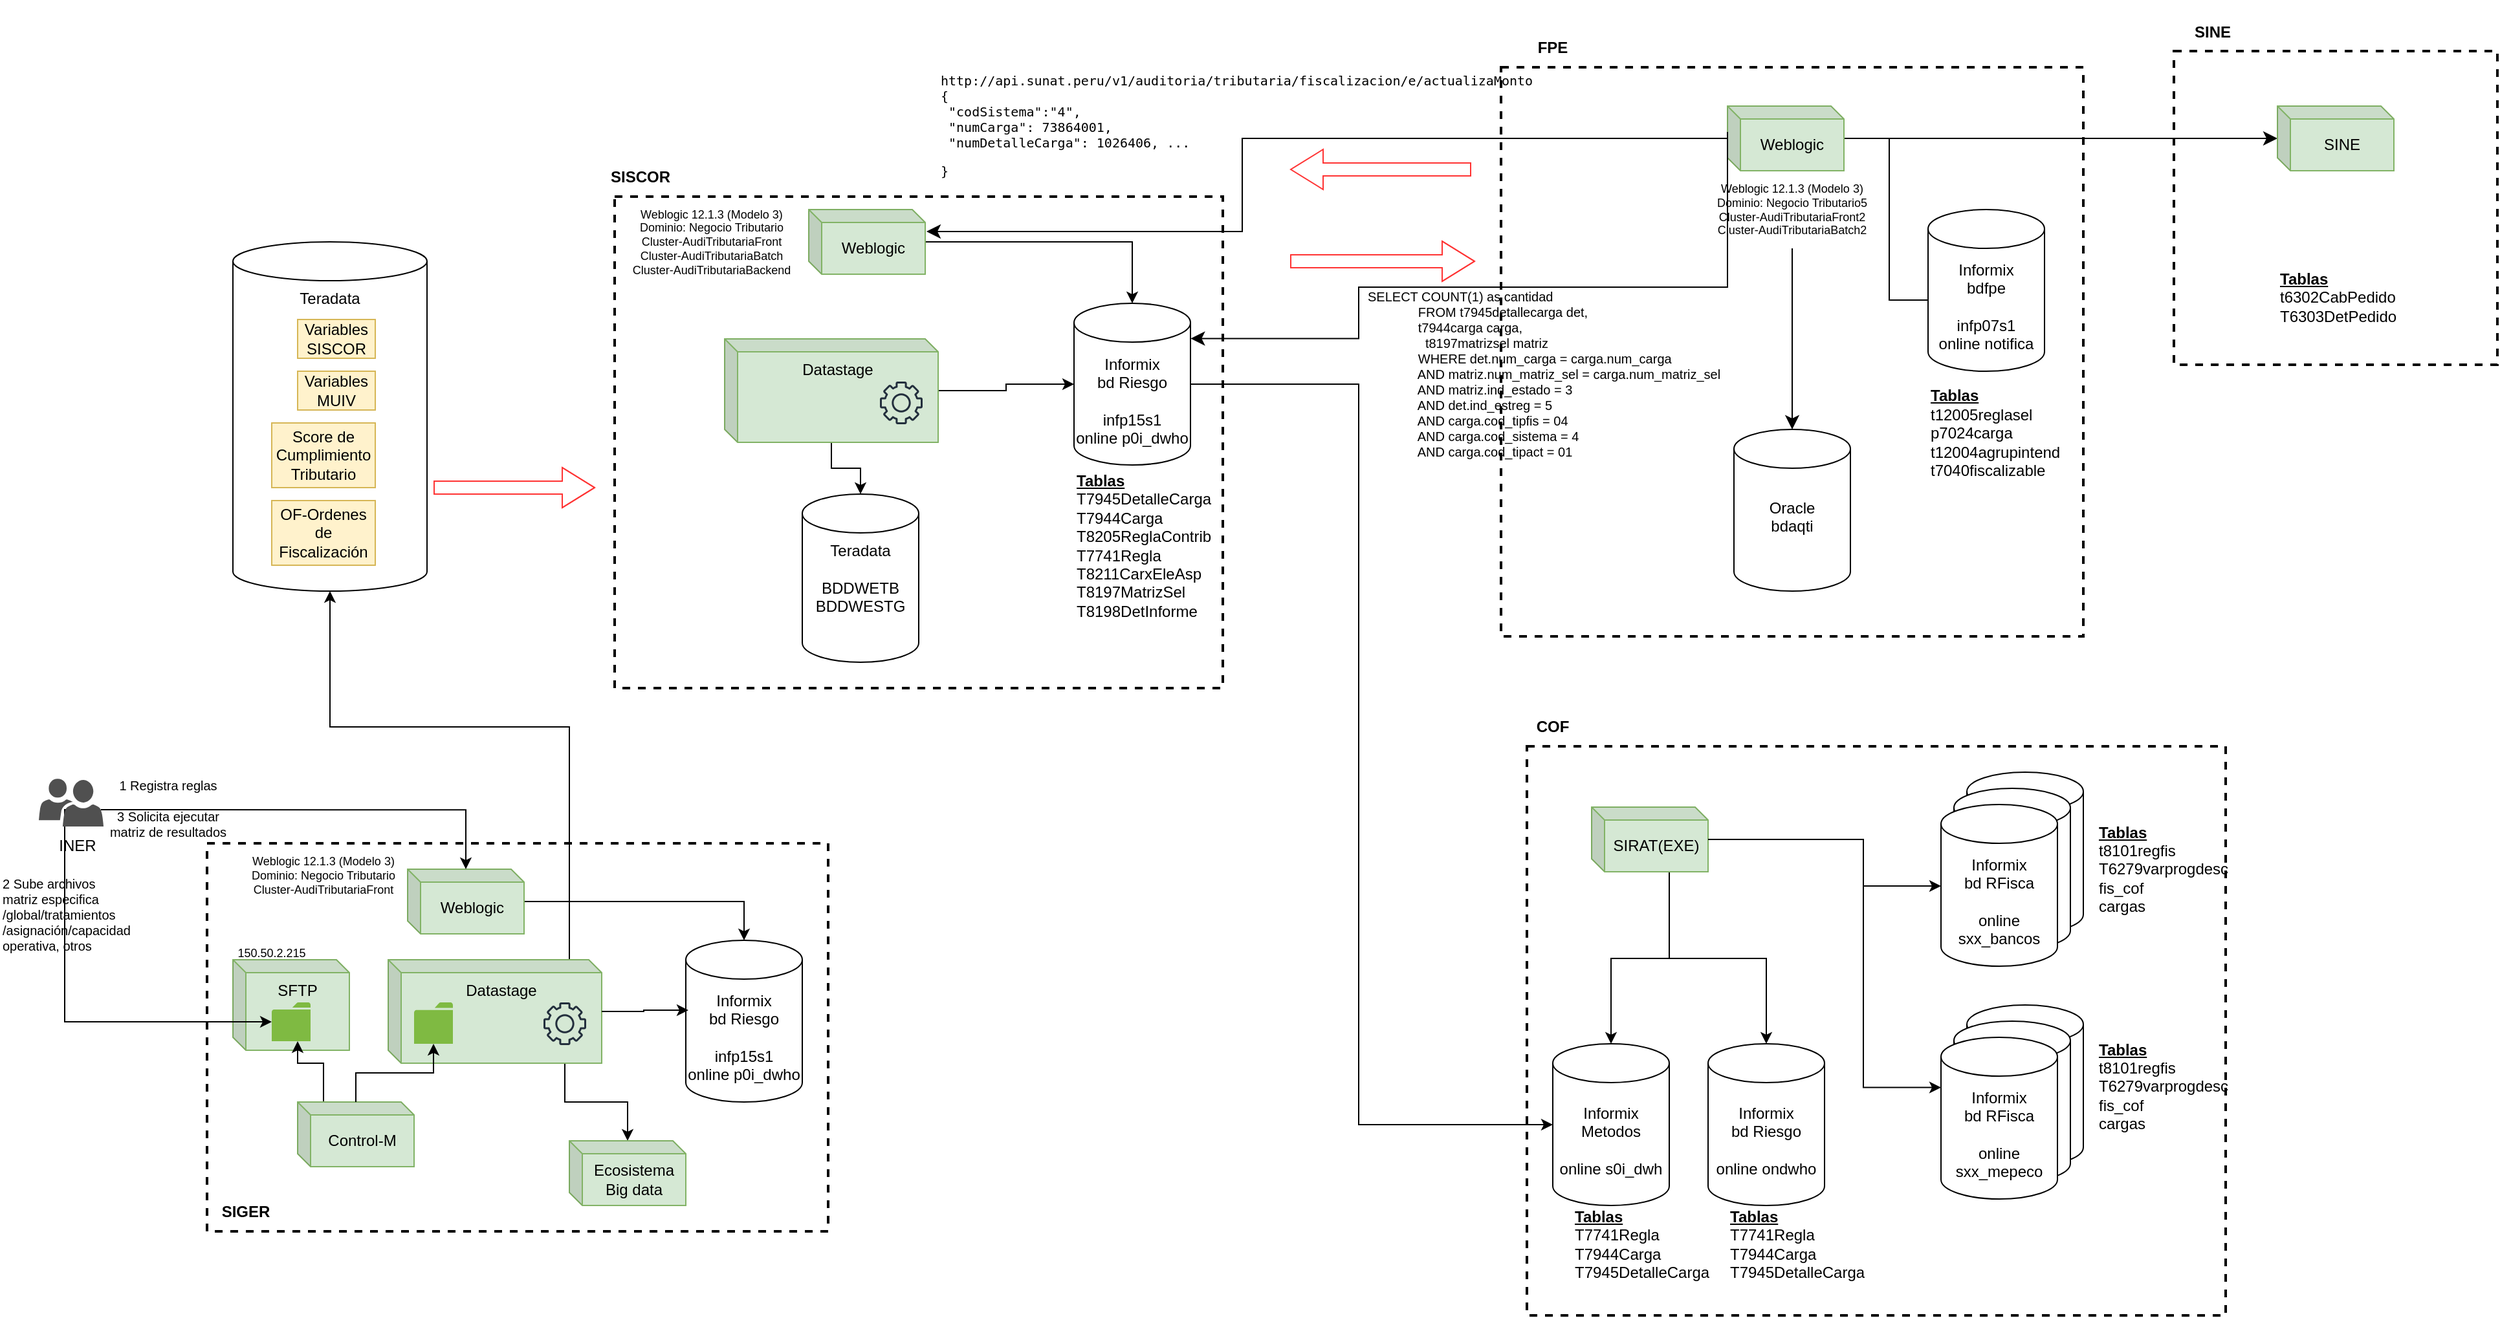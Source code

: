 <mxfile version="24.0.2" type="github">
  <diagram name="Página-1" id="nPnS-npcXqcOk9-AM_7p">
    <mxGraphModel dx="2261" dy="1926" grid="1" gridSize="10" guides="1" tooltips="1" connect="1" arrows="1" fold="1" page="1" pageScale="1" pageWidth="827" pageHeight="1169" math="0" shadow="0">
      <root>
        <mxCell id="0" />
        <mxCell id="1" parent="0" />
        <mxCell id="hk-cd0pmr9pBPQPgSmE_-25" value="&lt;pre style=&quot;font-size: 10px;&quot; class=&quot;code highlight&quot; lang=&quot;java&quot;&gt;&lt;span style=&quot;font-size: 10px;&quot; id=&quot;LC620&quot; class=&quot;line&quot; lang=&quot;java&quot;&gt;&lt;span style=&quot;font-size: 10px;&quot; class=&quot;cm&quot;&gt;http://api.sunat.peru/v1/auditoria/tributaria/fiscalizacion/e/actualizaMonto&lt;/span&gt;&lt;/span&gt;&lt;br style=&quot;font-size: 10px;&quot;&gt;&lt;span style=&quot;font-size: 10px;&quot; id=&quot;LC623&quot; class=&quot;line&quot; lang=&quot;java&quot;&gt;&lt;span style=&quot;font-size: 10px;&quot; class=&quot;cm&quot;&gt;{&lt;/span&gt;&lt;/span&gt;&lt;br style=&quot;font-size: 10px;&quot;&gt;&lt;span style=&quot;font-size: 10px;&quot; id=&quot;LC624&quot; class=&quot;line&quot; lang=&quot;java&quot;&gt;&lt;span style=&quot;font-size: 10px;&quot; class=&quot;cm&quot;&gt; &quot;codSistema&quot;:&quot;4&quot;,&lt;/span&gt;&lt;/span&gt;&lt;br style=&quot;font-size: 10px;&quot;&gt;&lt;span style=&quot;font-size: 10px;&quot; id=&quot;LC625&quot; class=&quot;line&quot; lang=&quot;java&quot;&gt;&lt;span style=&quot;font-size: 10px;&quot; class=&quot;cm&quot;&gt; &quot;numCarga&quot;: 73864001,&lt;/span&gt;&lt;/span&gt;&lt;br style=&quot;font-size: 10px;&quot;&gt;&lt;span style=&quot;font-size: 10px;&quot; id=&quot;LC626&quot; class=&quot;line&quot; lang=&quot;java&quot;&gt;&lt;span style=&quot;font-size: 10px;&quot; class=&quot;cm&quot;&gt; &quot;numDetalleCarga&quot;: 1026406, ...&lt;/span&gt;&lt;/span&gt;&lt;/pre&gt;&lt;pre style=&quot;font-size: 10px;&quot; class=&quot;code highlight&quot; lang=&quot;java&quot;&gt;}&lt;/pre&gt;&lt;pre style=&quot;font-size: 10px;&quot; class=&quot;code highlight&quot; lang=&quot;java&quot;&gt;&lt;br style=&quot;font-size: 10px;&quot;&gt;&lt;/pre&gt;" style="text;whiteSpace=wrap;html=1;fontSize=10;" vertex="1" parent="1">
          <mxGeometry x="555" y="-222.5" width="515" height="105" as="geometry" />
        </mxCell>
        <mxCell id="hk-cd0pmr9pBPQPgSmE_-14" value="" style="rounded=0;whiteSpace=wrap;html=1;dashed=1;fillColor=none;strokeWidth=2;" vertex="1" parent="1">
          <mxGeometry x="1510" y="-222.5" width="250" height="242.5" as="geometry" />
        </mxCell>
        <mxCell id="e_DzQCpD5upc4EDRTpxR-12" value="" style="rounded=0;whiteSpace=wrap;html=1;dashed=1;fillColor=none;strokeWidth=2;" parent="1" vertex="1">
          <mxGeometry x="1010" y="315" width="540" height="440" as="geometry" />
        </mxCell>
        <mxCell id="geifvfFEWeNei55oTGaf-37" value="" style="rounded=0;whiteSpace=wrap;html=1;dashed=1;fillColor=none;strokeWidth=2;" parent="1" vertex="1">
          <mxGeometry x="305" y="-110" width="470" height="380" as="geometry" />
        </mxCell>
        <mxCell id="e_DzQCpD5upc4EDRTpxR-5" value="" style="group" parent="1" vertex="1" connectable="0">
          <mxGeometry x="-10" y="390" width="480" height="300" as="geometry" />
        </mxCell>
        <mxCell id="geifvfFEWeNei55oTGaf-8" value="" style="rounded=0;whiteSpace=wrap;html=1;dashed=1;fillColor=none;strokeWidth=2;" parent="e_DzQCpD5upc4EDRTpxR-5" vertex="1">
          <mxGeometry width="480" height="300" as="geometry" />
        </mxCell>
        <mxCell id="geifvfFEWeNei55oTGaf-9" value="&lt;b&gt;SIGER&lt;/b&gt;" style="text;strokeColor=none;align=center;fillColor=none;html=1;verticalAlign=middle;whiteSpace=wrap;rounded=0;" parent="e_DzQCpD5upc4EDRTpxR-5" vertex="1">
          <mxGeometry y="270" width="60" height="30" as="geometry" />
        </mxCell>
        <mxCell id="geifvfFEWeNei55oTGaf-1" value="Teradata" style="shape=cylinder3;whiteSpace=wrap;html=1;boundedLbl=1;backgroundOutline=1;size=15;verticalAlign=top;" parent="1" vertex="1">
          <mxGeometry x="10" y="-75" width="150" height="270" as="geometry" />
        </mxCell>
        <mxCell id="geifvfFEWeNei55oTGaf-2" value="Variables SISCOR" style="text;strokeColor=#d6b656;align=center;fillColor=#fff2cc;html=1;verticalAlign=middle;whiteSpace=wrap;rounded=0;" parent="1" vertex="1">
          <mxGeometry x="60" y="-15" width="60" height="30" as="geometry" />
        </mxCell>
        <mxCell id="geifvfFEWeNei55oTGaf-3" value="Variables MUIV" style="text;strokeColor=#d6b656;align=center;fillColor=#fff2cc;html=1;verticalAlign=middle;whiteSpace=wrap;rounded=0;" parent="1" vertex="1">
          <mxGeometry x="60" y="25" width="60" height="30" as="geometry" />
        </mxCell>
        <mxCell id="geifvfFEWeNei55oTGaf-4" value="Score de Cumplimiento Tributario" style="text;strokeColor=#d6b656;align=center;fillColor=#fff2cc;html=1;verticalAlign=middle;whiteSpace=wrap;rounded=0;" parent="1" vertex="1">
          <mxGeometry x="40" y="65" width="80" height="50" as="geometry" />
        </mxCell>
        <mxCell id="geifvfFEWeNei55oTGaf-11" style="edgeStyle=orthogonalEdgeStyle;rounded=0;orthogonalLoop=1;jettySize=auto;html=1;" parent="1" source="geifvfFEWeNei55oTGaf-26" target="geifvfFEWeNei55oTGaf-6" edge="1">
          <mxGeometry relative="1" as="geometry">
            <Array as="points">
              <mxPoint x="267" y="590" />
              <mxPoint x="315" y="590" />
            </Array>
          </mxGeometry>
        </mxCell>
        <mxCell id="geifvfFEWeNei55oTGaf-27" style="edgeStyle=orthogonalEdgeStyle;rounded=0;orthogonalLoop=1;jettySize=auto;html=1;" parent="1" source="geifvfFEWeNei55oTGaf-5" target="geifvfFEWeNei55oTGaf-1" edge="1">
          <mxGeometry relative="1" as="geometry">
            <Array as="points">
              <mxPoint x="270" y="300" />
              <mxPoint x="85" y="300" />
            </Array>
          </mxGeometry>
        </mxCell>
        <mxCell id="geifvfFEWeNei55oTGaf-5" value="Datastage&lt;br&gt;" style="shape=cube;whiteSpace=wrap;html=1;boundedLbl=1;backgroundOutline=1;darkOpacity=0.05;darkOpacity2=0.1;size=10;fillColor=#d5e8d4;strokeColor=#82b366;verticalAlign=top;" parent="1" vertex="1">
          <mxGeometry x="130" y="480" width="165" height="80" as="geometry" />
        </mxCell>
        <mxCell id="geifvfFEWeNei55oTGaf-6" value="Ecosistema&lt;br&gt;Big data" style="shape=cube;whiteSpace=wrap;html=1;boundedLbl=1;backgroundOutline=1;darkOpacity=0.05;darkOpacity2=0.1;size=10;fillColor=#d5e8d4;strokeColor=#82b366;" parent="1" vertex="1">
          <mxGeometry x="270" y="620" width="90" height="50" as="geometry" />
        </mxCell>
        <mxCell id="geifvfFEWeNei55oTGaf-13" value="SFTP" style="shape=cube;whiteSpace=wrap;html=1;boundedLbl=1;backgroundOutline=1;darkOpacity=0.05;darkOpacity2=0.1;size=10;fillColor=#d5e8d4;strokeColor=#82b366;verticalAlign=top;" parent="1" vertex="1">
          <mxGeometry x="10" y="480" width="90" height="70" as="geometry" />
        </mxCell>
        <mxCell id="geifvfFEWeNei55oTGaf-14" style="edgeStyle=orthogonalEdgeStyle;rounded=0;orthogonalLoop=1;jettySize=auto;html=1;" parent="1" source="geifvfFEWeNei55oTGaf-17" target="geifvfFEWeNei55oTGaf-19" edge="1">
          <mxGeometry relative="1" as="geometry">
            <Array as="points">
              <mxPoint x="80" y="560" />
              <mxPoint x="60" y="560" />
            </Array>
          </mxGeometry>
        </mxCell>
        <mxCell id="geifvfFEWeNei55oTGaf-24" style="edgeStyle=orthogonalEdgeStyle;rounded=0;orthogonalLoop=1;jettySize=auto;html=1;" parent="1" source="geifvfFEWeNei55oTGaf-15" target="geifvfFEWeNei55oTGaf-23" edge="1">
          <mxGeometry relative="1" as="geometry" />
        </mxCell>
        <mxCell id="geifvfFEWeNei55oTGaf-15" value="Weblogic" style="shape=cube;whiteSpace=wrap;html=1;boundedLbl=1;backgroundOutline=1;darkOpacity=0.05;darkOpacity2=0.1;size=10;fillColor=#d5e8d4;strokeColor=#82b366;" parent="1" vertex="1">
          <mxGeometry x="145" y="410" width="90" height="50" as="geometry" />
        </mxCell>
        <mxCell id="geifvfFEWeNei55oTGaf-16" value="Weblogic 12.1.3 (Modelo 3)&lt;br style=&quot;font-size: 9px;&quot;&gt;Dominio: Negocio Tributario&lt;br style=&quot;font-size: 9px;&quot;&gt;Cluster-AudiTributariaFront" style="text;strokeColor=none;align=center;fillColor=none;html=1;verticalAlign=middle;whiteSpace=wrap;rounded=0;fontSize=9;" parent="1" vertex="1">
          <mxGeometry x="-10" y="400" width="180" height="30" as="geometry" />
        </mxCell>
        <mxCell id="geifvfFEWeNei55oTGaf-17" value="Control-M" style="shape=cube;whiteSpace=wrap;html=1;boundedLbl=1;backgroundOutline=1;darkOpacity=0.05;darkOpacity2=0.1;size=10;fillColor=#d5e8d4;strokeColor=#82b366;" parent="1" vertex="1">
          <mxGeometry x="60" y="590" width="90" height="50" as="geometry" />
        </mxCell>
        <mxCell id="geifvfFEWeNei55oTGaf-18" style="edgeStyle=orthogonalEdgeStyle;rounded=0;orthogonalLoop=1;jettySize=auto;html=1;" parent="1" source="geifvfFEWeNei55oTGaf-17" target="geifvfFEWeNei55oTGaf-20" edge="1">
          <mxGeometry relative="1" as="geometry" />
        </mxCell>
        <mxCell id="geifvfFEWeNei55oTGaf-19" value="" style="sketch=0;pointerEvents=1;shadow=0;dashed=0;html=1;strokeColor=none;labelPosition=center;verticalLabelPosition=bottom;verticalAlign=top;outlineConnect=0;align=center;shape=mxgraph.office.concepts.folder;fillColor=#7FBA42;" parent="1" vertex="1">
          <mxGeometry x="40" y="513" width="30" height="30" as="geometry" />
        </mxCell>
        <mxCell id="geifvfFEWeNei55oTGaf-20" value="" style="sketch=0;pointerEvents=1;shadow=0;dashed=0;html=1;strokeColor=none;labelPosition=center;verticalLabelPosition=bottom;verticalAlign=top;outlineConnect=0;align=center;shape=mxgraph.office.concepts.folder;fillColor=#7FBA42;" parent="1" vertex="1">
          <mxGeometry x="150" y="513" width="30" height="32" as="geometry" />
        </mxCell>
        <mxCell id="geifvfFEWeNei55oTGaf-21" value="OF-Ordenes de Fiscalización" style="text;strokeColor=#d6b656;align=center;fillColor=#fff2cc;html=1;verticalAlign=middle;whiteSpace=wrap;rounded=0;" parent="1" vertex="1">
          <mxGeometry x="40" y="125" width="80" height="50" as="geometry" />
        </mxCell>
        <mxCell id="geifvfFEWeNei55oTGaf-23" value="Informix&lt;br&gt;bd Riesgo&lt;br&gt;&lt;br&gt;infp15s1&lt;br&gt;online p0i_dwho" style="shape=cylinder3;whiteSpace=wrap;html=1;boundedLbl=1;backgroundOutline=1;size=15;" parent="1" vertex="1">
          <mxGeometry x="360" y="465" width="90" height="125" as="geometry" />
        </mxCell>
        <mxCell id="geifvfFEWeNei55oTGaf-25" value="150.50.2.215" style="text;strokeColor=none;align=center;fillColor=none;html=1;verticalAlign=middle;whiteSpace=wrap;rounded=0;fontSize=9;" parent="1" vertex="1">
          <mxGeometry x="10" y="460" width="60" height="30" as="geometry" />
        </mxCell>
        <mxCell id="geifvfFEWeNei55oTGaf-26" value="" style="sketch=0;outlineConnect=0;fontColor=#232F3E;gradientColor=none;fillColor=#232F3D;strokeColor=none;dashed=0;verticalLabelPosition=bottom;verticalAlign=top;align=center;html=1;fontSize=12;fontStyle=0;aspect=fixed;pointerEvents=1;shape=mxgraph.aws4.gear;" parent="1" vertex="1">
          <mxGeometry x="250" y="513" width="33" height="33" as="geometry" />
        </mxCell>
        <mxCell id="geifvfFEWeNei55oTGaf-30" style="edgeStyle=orthogonalEdgeStyle;rounded=0;orthogonalLoop=1;jettySize=auto;html=1;exitX=0.96;exitY=0.65;exitDx=0;exitDy=0;exitPerimeter=0;" parent="1" source="geifvfFEWeNei55oTGaf-28" target="geifvfFEWeNei55oTGaf-15" edge="1">
          <mxGeometry relative="1" as="geometry" />
        </mxCell>
        <mxCell id="geifvfFEWeNei55oTGaf-31" style="edgeStyle=orthogonalEdgeStyle;rounded=0;orthogonalLoop=1;jettySize=auto;html=1;exitX=0.74;exitY=0.649;exitDx=0;exitDy=0;exitPerimeter=0;" parent="1" source="geifvfFEWeNei55oTGaf-28" target="geifvfFEWeNei55oTGaf-19" edge="1">
          <mxGeometry relative="1" as="geometry">
            <Array as="points">
              <mxPoint x="-120" y="364" />
              <mxPoint x="-120" y="528" />
            </Array>
          </mxGeometry>
        </mxCell>
        <mxCell id="geifvfFEWeNei55oTGaf-29" value="INER" style="text;strokeColor=none;align=center;fillColor=none;html=1;verticalAlign=middle;whiteSpace=wrap;rounded=0;" parent="1" vertex="1">
          <mxGeometry x="-140" y="377" width="60" height="30" as="geometry" />
        </mxCell>
        <mxCell id="geifvfFEWeNei55oTGaf-32" value="1 Registra reglas" style="text;strokeColor=none;align=center;fillColor=none;html=1;verticalAlign=middle;whiteSpace=wrap;rounded=0;fontSize=10;" parent="1" vertex="1">
          <mxGeometry x="-90" y="330" width="100" height="30" as="geometry" />
        </mxCell>
        <mxCell id="geifvfFEWeNei55oTGaf-33" value="2 Sube archivos&lt;br style=&quot;font-size: 10px;&quot;&gt;matriz especifica /global/tratamientos&lt;br style=&quot;font-size: 10px;&quot;&gt;/asignación/capacidad operativa, otros" style="text;strokeColor=none;align=left;fillColor=none;html=1;verticalAlign=middle;whiteSpace=wrap;rounded=0;fontSize=10;" parent="1" vertex="1">
          <mxGeometry x="-170" y="430" width="100" height="30" as="geometry" />
        </mxCell>
        <mxCell id="geifvfFEWeNei55oTGaf-34" value="3 Solicita ejecutar matriz de resultados" style="text;strokeColor=none;align=center;fillColor=none;html=1;verticalAlign=middle;whiteSpace=wrap;rounded=0;fontSize=10;" parent="1" vertex="1">
          <mxGeometry x="-90" y="360" width="100" height="30" as="geometry" />
        </mxCell>
        <mxCell id="geifvfFEWeNei55oTGaf-36" style="edgeStyle=orthogonalEdgeStyle;rounded=0;orthogonalLoop=1;jettySize=auto;html=1;entryX=0.022;entryY=0.432;entryDx=0;entryDy=0;entryPerimeter=0;" parent="1" source="geifvfFEWeNei55oTGaf-5" target="geifvfFEWeNei55oTGaf-23" edge="1">
          <mxGeometry relative="1" as="geometry" />
        </mxCell>
        <mxCell id="e_DzQCpD5upc4EDRTpxR-9" style="edgeStyle=orthogonalEdgeStyle;rounded=0;orthogonalLoop=1;jettySize=auto;html=1;" parent="1" source="e_DzQCpD5upc4EDRTpxR-1" target="e_DzQCpD5upc4EDRTpxR-4" edge="1">
          <mxGeometry relative="1" as="geometry" />
        </mxCell>
        <mxCell id="e_DzQCpD5upc4EDRTpxR-1" value="Weblogic" style="shape=cube;whiteSpace=wrap;html=1;boundedLbl=1;backgroundOutline=1;darkOpacity=0.05;darkOpacity2=0.1;size=10;fillColor=#d5e8d4;strokeColor=#82b366;" parent="1" vertex="1">
          <mxGeometry x="455" y="-100" width="90" height="50" as="geometry" />
        </mxCell>
        <mxCell id="e_DzQCpD5upc4EDRTpxR-2" value="&lt;b&gt;SISCOR&lt;/b&gt;" style="text;strokeColor=none;align=center;fillColor=none;html=1;verticalAlign=middle;whiteSpace=wrap;rounded=0;" parent="1" vertex="1">
          <mxGeometry x="295" y="-140" width="60" height="30" as="geometry" />
        </mxCell>
        <mxCell id="e_DzQCpD5upc4EDRTpxR-3" value="Weblogic 12.1.3 (Modelo 3)&lt;br style=&quot;font-size: 9px;&quot;&gt;Dominio: Negocio Tributario&lt;br style=&quot;font-size: 9px;&quot;&gt;Cluster-AudiTributariaFront&lt;br&gt;Cluster-AudiTributariaBatch&lt;br&gt;Cluster-AudiTributariaBackend" style="text;strokeColor=none;align=center;fillColor=none;html=1;verticalAlign=middle;whiteSpace=wrap;rounded=0;fontSize=9;" parent="1" vertex="1">
          <mxGeometry x="315" y="-105" width="130" height="60" as="geometry" />
        </mxCell>
        <mxCell id="e_DzQCpD5upc4EDRTpxR-4" value="Informix&lt;br&gt;bd Riesgo&lt;br&gt;&lt;br&gt;infp15s1&lt;br&gt;online p0i_dwho" style="shape=cylinder3;whiteSpace=wrap;html=1;boundedLbl=1;backgroundOutline=1;size=15;" parent="1" vertex="1">
          <mxGeometry x="660" y="-27.5" width="90" height="125" as="geometry" />
        </mxCell>
        <mxCell id="e_DzQCpD5upc4EDRTpxR-10" style="edgeStyle=orthogonalEdgeStyle;rounded=0;orthogonalLoop=1;jettySize=auto;html=1;" parent="1" source="e_DzQCpD5upc4EDRTpxR-6" target="e_DzQCpD5upc4EDRTpxR-8" edge="1">
          <mxGeometry relative="1" as="geometry" />
        </mxCell>
        <mxCell id="e_DzQCpD5upc4EDRTpxR-11" style="edgeStyle=orthogonalEdgeStyle;rounded=0;orthogonalLoop=1;jettySize=auto;html=1;" parent="1" source="e_DzQCpD5upc4EDRTpxR-6" target="e_DzQCpD5upc4EDRTpxR-4" edge="1">
          <mxGeometry relative="1" as="geometry" />
        </mxCell>
        <mxCell id="e_DzQCpD5upc4EDRTpxR-6" value="Datastage&lt;br&gt;" style="shape=cube;whiteSpace=wrap;html=1;boundedLbl=1;backgroundOutline=1;darkOpacity=0.05;darkOpacity2=0.1;size=10;fillColor=#d5e8d4;strokeColor=#82b366;verticalAlign=top;" parent="1" vertex="1">
          <mxGeometry x="390" width="165" height="80" as="geometry" />
        </mxCell>
        <mxCell id="e_DzQCpD5upc4EDRTpxR-7" value="" style="sketch=0;outlineConnect=0;fontColor=#232F3E;gradientColor=none;fillColor=#232F3D;strokeColor=none;dashed=0;verticalLabelPosition=bottom;verticalAlign=top;align=center;html=1;fontSize=12;fontStyle=0;aspect=fixed;pointerEvents=1;shape=mxgraph.aws4.gear;" parent="1" vertex="1">
          <mxGeometry x="510" y="33" width="33" height="33" as="geometry" />
        </mxCell>
        <mxCell id="e_DzQCpD5upc4EDRTpxR-8" value="Teradata&lt;br&gt;&lt;br&gt;BDDWETB&lt;br&gt;BDDWESTG" style="shape=cylinder3;whiteSpace=wrap;html=1;boundedLbl=1;backgroundOutline=1;size=15;verticalAlign=top;" parent="1" vertex="1">
          <mxGeometry x="450" y="120" width="90" height="130" as="geometry" />
        </mxCell>
        <mxCell id="geifvfFEWeNei55oTGaf-28" value="" style="sketch=0;pointerEvents=1;shadow=0;dashed=0;html=1;strokeColor=none;labelPosition=center;verticalLabelPosition=bottom;verticalAlign=top;align=center;fillColor=#505050;shape=mxgraph.mscae.intune.user_group" parent="1" vertex="1">
          <mxGeometry x="-140" y="340" width="50" height="37" as="geometry" />
        </mxCell>
        <mxCell id="e_DzQCpD5upc4EDRTpxR-13" value="&lt;b&gt;COF&lt;/b&gt;" style="text;strokeColor=none;align=center;fillColor=none;html=1;verticalAlign=middle;whiteSpace=wrap;rounded=0;" parent="1" vertex="1">
          <mxGeometry x="1000" y="285" width="60" height="30" as="geometry" />
        </mxCell>
        <mxCell id="e_DzQCpD5upc4EDRTpxR-14" value="Informix&lt;br&gt;bd RFisca&lt;br&gt;&lt;br&gt;sxx_bancos" style="shape=cylinder3;whiteSpace=wrap;html=1;boundedLbl=1;backgroundOutline=1;size=15;" parent="1" vertex="1">
          <mxGeometry x="1350" y="335" width="90" height="125" as="geometry" />
        </mxCell>
        <mxCell id="e_DzQCpD5upc4EDRTpxR-15" value="Informix&lt;br&gt;bd RFisca&lt;br&gt;&lt;br&gt;sxx_bancos" style="shape=cylinder3;whiteSpace=wrap;html=1;boundedLbl=1;backgroundOutline=1;size=15;" parent="1" vertex="1">
          <mxGeometry x="1340" y="347.5" width="90" height="125" as="geometry" />
        </mxCell>
        <mxCell id="e_DzQCpD5upc4EDRTpxR-16" value="Informix&lt;br&gt;bd RFisca&lt;br&gt;&lt;br&gt;online sxx_bancos" style="shape=cylinder3;whiteSpace=wrap;html=1;boundedLbl=1;backgroundOutline=1;size=15;" parent="1" vertex="1">
          <mxGeometry x="1330" y="360" width="90" height="125" as="geometry" />
        </mxCell>
        <mxCell id="e_DzQCpD5upc4EDRTpxR-17" value="Informix&lt;br&gt;bd RFisca&lt;br&gt;&lt;br&gt;sxx_bancos" style="shape=cylinder3;whiteSpace=wrap;html=1;boundedLbl=1;backgroundOutline=1;size=15;" parent="1" vertex="1">
          <mxGeometry x="1350" y="515" width="90" height="125" as="geometry" />
        </mxCell>
        <mxCell id="e_DzQCpD5upc4EDRTpxR-18" value="Informix&lt;br&gt;bd RFisca&lt;br&gt;&lt;br&gt;sxx_bancos" style="shape=cylinder3;whiteSpace=wrap;html=1;boundedLbl=1;backgroundOutline=1;size=15;" parent="1" vertex="1">
          <mxGeometry x="1340" y="527.5" width="90" height="125" as="geometry" />
        </mxCell>
        <mxCell id="e_DzQCpD5upc4EDRTpxR-19" value="Informix&lt;br&gt;bd RFisca&lt;br&gt;&lt;br&gt;online sxx_mepeco" style="shape=cylinder3;whiteSpace=wrap;html=1;boundedLbl=1;backgroundOutline=1;size=15;" parent="1" vertex="1">
          <mxGeometry x="1330" y="540" width="90" height="125" as="geometry" />
        </mxCell>
        <mxCell id="e_DzQCpD5upc4EDRTpxR-28" style="edgeStyle=orthogonalEdgeStyle;rounded=0;orthogonalLoop=1;jettySize=auto;html=1;" parent="1" source="e_DzQCpD5upc4EDRTpxR-20" target="e_DzQCpD5upc4EDRTpxR-16" edge="1">
          <mxGeometry relative="1" as="geometry">
            <Array as="points">
              <mxPoint x="1270" y="387" />
              <mxPoint x="1270" y="423" />
            </Array>
          </mxGeometry>
        </mxCell>
        <mxCell id="e_DzQCpD5upc4EDRTpxR-29" style="edgeStyle=orthogonalEdgeStyle;rounded=0;orthogonalLoop=1;jettySize=auto;html=1;" parent="1" source="e_DzQCpD5upc4EDRTpxR-20" target="e_DzQCpD5upc4EDRTpxR-22" edge="1">
          <mxGeometry relative="1" as="geometry">
            <Array as="points">
              <mxPoint x="1120" y="479" />
              <mxPoint x="1075" y="479" />
            </Array>
          </mxGeometry>
        </mxCell>
        <mxCell id="e_DzQCpD5upc4EDRTpxR-30" style="edgeStyle=orthogonalEdgeStyle;rounded=0;orthogonalLoop=1;jettySize=auto;html=1;" parent="1" source="e_DzQCpD5upc4EDRTpxR-20" target="e_DzQCpD5upc4EDRTpxR-21" edge="1">
          <mxGeometry relative="1" as="geometry">
            <Array as="points">
              <mxPoint x="1120" y="479" />
              <mxPoint x="1195" y="479" />
            </Array>
          </mxGeometry>
        </mxCell>
        <mxCell id="e_DzQCpD5upc4EDRTpxR-20" value="SIRAT(EXE)" style="shape=cube;whiteSpace=wrap;html=1;boundedLbl=1;backgroundOutline=1;darkOpacity=0.05;darkOpacity2=0.1;size=10;fillColor=#d5e8d4;strokeColor=#82b366;" parent="1" vertex="1">
          <mxGeometry x="1060" y="362" width="90" height="50" as="geometry" />
        </mxCell>
        <mxCell id="e_DzQCpD5upc4EDRTpxR-21" value="Informix&lt;br&gt;bd Riesgo&lt;br&gt;&lt;br&gt;online ondwho" style="shape=cylinder3;whiteSpace=wrap;html=1;boundedLbl=1;backgroundOutline=1;size=15;" parent="1" vertex="1">
          <mxGeometry x="1150" y="545" width="90" height="125" as="geometry" />
        </mxCell>
        <mxCell id="e_DzQCpD5upc4EDRTpxR-22" value="Informix&lt;br&gt;Metodos&lt;br&gt;&lt;br&gt;online s0i_dwh" style="shape=cylinder3;whiteSpace=wrap;html=1;boundedLbl=1;backgroundOutline=1;size=15;" parent="1" vertex="1">
          <mxGeometry x="1030" y="545" width="90" height="125" as="geometry" />
        </mxCell>
        <mxCell id="e_DzQCpD5upc4EDRTpxR-23" value="&lt;u&gt;&lt;b&gt;Tablas&lt;/b&gt;&lt;/u&gt;&lt;br&gt;t8101regfis&lt;br&gt;T6279varprogdesc&lt;br&gt;fis_cof&lt;br&gt;cargas" style="text;strokeColor=none;align=left;fillColor=none;html=1;verticalAlign=middle;whiteSpace=wrap;rounded=0;" parent="1" vertex="1">
          <mxGeometry x="1450" y="395" width="60" height="30" as="geometry" />
        </mxCell>
        <mxCell id="e_DzQCpD5upc4EDRTpxR-25" value="&lt;u&gt;&lt;b&gt;Tablas&lt;/b&gt;&lt;/u&gt;&lt;br&gt;T7741Regla&lt;br&gt;T7944Carga&lt;br&gt;T7945DetalleCarga" style="text;strokeColor=none;align=left;fillColor=none;html=1;verticalAlign=middle;whiteSpace=wrap;rounded=0;" parent="1" vertex="1">
          <mxGeometry x="1165" y="685" width="60" height="30" as="geometry" />
        </mxCell>
        <mxCell id="e_DzQCpD5upc4EDRTpxR-26" value="&lt;u&gt;&lt;b&gt;Tablas&lt;/b&gt;&lt;/u&gt;&lt;br&gt;t8101regfis&lt;br&gt;T6279varprogdesc&lt;br&gt;fis_cof&lt;br&gt;cargas" style="text;strokeColor=none;align=left;fillColor=none;html=1;verticalAlign=middle;whiteSpace=wrap;rounded=0;" parent="1" vertex="1">
          <mxGeometry x="1450" y="562.5" width="60" height="30" as="geometry" />
        </mxCell>
        <mxCell id="e_DzQCpD5upc4EDRTpxR-27" value="&lt;u&gt;&lt;b&gt;Tablas&lt;/b&gt;&lt;/u&gt;&lt;br&gt;T7741Regla&lt;br&gt;T7944Carga&lt;br&gt;T7945DetalleCarga" style="text;strokeColor=none;align=left;fillColor=none;html=1;verticalAlign=middle;whiteSpace=wrap;rounded=0;" parent="1" vertex="1">
          <mxGeometry x="1045" y="685" width="60" height="30" as="geometry" />
        </mxCell>
        <mxCell id="e_DzQCpD5upc4EDRTpxR-31" style="edgeStyle=orthogonalEdgeStyle;rounded=0;orthogonalLoop=1;jettySize=auto;html=1;entryX=0;entryY=0;entryDx=0;entryDy=38.75;entryPerimeter=0;" parent="1" source="e_DzQCpD5upc4EDRTpxR-20" target="e_DzQCpD5upc4EDRTpxR-19" edge="1">
          <mxGeometry relative="1" as="geometry">
            <Array as="points">
              <mxPoint x="1270" y="387" />
              <mxPoint x="1270" y="579" />
            </Array>
          </mxGeometry>
        </mxCell>
        <mxCell id="e_DzQCpD5upc4EDRTpxR-33" style="edgeStyle=orthogonalEdgeStyle;rounded=0;orthogonalLoop=1;jettySize=auto;html=1;entryX=0;entryY=0.5;entryDx=0;entryDy=0;entryPerimeter=0;" parent="1" source="e_DzQCpD5upc4EDRTpxR-4" target="e_DzQCpD5upc4EDRTpxR-22" edge="1">
          <mxGeometry relative="1" as="geometry">
            <Array as="points">
              <mxPoint x="880" y="35" />
              <mxPoint x="880" y="608" />
            </Array>
          </mxGeometry>
        </mxCell>
        <mxCell id="e_DzQCpD5upc4EDRTpxR-34" value="" style="rounded=0;whiteSpace=wrap;html=1;dashed=1;fillColor=none;strokeWidth=2;" parent="1" vertex="1">
          <mxGeometry x="990" y="-210" width="450" height="440" as="geometry" />
        </mxCell>
        <mxCell id="e_DzQCpD5upc4EDRTpxR-35" value="&lt;b&gt;FPE&lt;/b&gt;" style="text;strokeColor=none;align=center;fillColor=none;html=1;verticalAlign=middle;whiteSpace=wrap;rounded=0;" parent="1" vertex="1">
          <mxGeometry x="1000" y="-240" width="60" height="30" as="geometry" />
        </mxCell>
        <mxCell id="hk-cd0pmr9pBPQPgSmE_-8" style="edgeStyle=orthogonalEdgeStyle;rounded=0;orthogonalLoop=1;jettySize=auto;html=1;fontSize=12;startSize=8;endSize=8;entryX=0;entryY=0.5;entryDx=0;entryDy=0;entryPerimeter=0;" edge="1" parent="1" source="hk-cd0pmr9pBPQPgSmE_-1" target="hk-cd0pmr9pBPQPgSmE_-7">
          <mxGeometry relative="1" as="geometry">
            <Array as="points">
              <mxPoint x="1290" y="-155" />
              <mxPoint x="1290" y="-30" />
              <mxPoint x="1323" y="-30" />
              <mxPoint x="1323" y="-37" />
            </Array>
          </mxGeometry>
        </mxCell>
        <mxCell id="hk-cd0pmr9pBPQPgSmE_-13" style="edgeStyle=none;curved=1;rounded=0;orthogonalLoop=1;jettySize=auto;html=1;fontSize=12;startSize=8;endSize=8;" edge="1" parent="1" source="hk-cd0pmr9pBPQPgSmE_-1" target="hk-cd0pmr9pBPQPgSmE_-12">
          <mxGeometry relative="1" as="geometry" />
        </mxCell>
        <mxCell id="hk-cd0pmr9pBPQPgSmE_-1" value="Weblogic" style="shape=cube;whiteSpace=wrap;html=1;boundedLbl=1;backgroundOutline=1;darkOpacity=0.05;darkOpacity2=0.1;size=10;fillColor=#d5e8d4;strokeColor=#82b366;" vertex="1" parent="1">
          <mxGeometry x="1165" y="-180" width="90" height="50" as="geometry" />
        </mxCell>
        <mxCell id="hk-cd0pmr9pBPQPgSmE_-20" style="edgeStyle=none;curved=1;rounded=0;orthogonalLoop=1;jettySize=auto;html=1;fontSize=12;startSize=8;endSize=8;" edge="1" parent="1" source="hk-cd0pmr9pBPQPgSmE_-2" target="hk-cd0pmr9pBPQPgSmE_-18">
          <mxGeometry relative="1" as="geometry" />
        </mxCell>
        <mxCell id="hk-cd0pmr9pBPQPgSmE_-2" value="Weblogic 12.1.3 (Modelo 3)&lt;br style=&quot;font-size: 9px;&quot;&gt;Dominio: Negocio Tributario5&lt;br style=&quot;font-size: 9px;&quot;&gt;Cluster-AudiTributariaFront2&lt;br&gt;Cluster-AudiTributariaBatch2" style="text;strokeColor=none;align=center;fillColor=none;html=1;verticalAlign=middle;whiteSpace=wrap;rounded=0;fontSize=9;" vertex="1" parent="1">
          <mxGeometry x="1150" y="-130" width="130" height="60" as="geometry" />
        </mxCell>
        <mxCell id="hk-cd0pmr9pBPQPgSmE_-3" value="" style="edgeStyle=orthogonalEdgeStyle;orthogonalLoop=1;jettySize=auto;html=1;rounded=0;fontSize=12;startSize=8;endSize=8;exitX=0;exitY=0;exitDx=0;exitDy=20;exitPerimeter=0;entryX=1.002;entryY=0.218;entryDx=0;entryDy=0;entryPerimeter=0;" edge="1" parent="1" source="hk-cd0pmr9pBPQPgSmE_-1" target="e_DzQCpD5upc4EDRTpxR-4">
          <mxGeometry width="120" relative="1" as="geometry">
            <mxPoint x="1130" y="-10" as="sourcePoint" />
            <mxPoint x="1250" y="-10" as="targetPoint" />
            <Array as="points">
              <mxPoint x="1165" y="-40" />
              <mxPoint x="880" y="-40" />
              <mxPoint x="880" />
            </Array>
          </mxGeometry>
        </mxCell>
        <mxCell id="hk-cd0pmr9pBPQPgSmE_-7" value="Informix&lt;br&gt;bdfpe&lt;br&gt;&lt;br&gt;infp07s1&lt;br&gt;online notifica" style="shape=cylinder3;whiteSpace=wrap;html=1;boundedLbl=1;backgroundOutline=1;size=15;" vertex="1" parent="1">
          <mxGeometry x="1320" y="-100" width="90" height="125" as="geometry" />
        </mxCell>
        <mxCell id="hk-cd0pmr9pBPQPgSmE_-9" value="&lt;u&gt;&lt;b&gt;Tablas&lt;/b&gt;&lt;/u&gt;&lt;br&gt;&lt;div&gt;&lt;div&gt;T7945DetalleCarga&lt;/div&gt;&lt;div&gt;T7944Carga&lt;/div&gt;&lt;div&gt;T8205ReglaContrib&lt;/div&gt;&lt;div&gt;T7741Regla&lt;/div&gt;&lt;div&gt;T8211CarxEleAsp&lt;/div&gt;&lt;div&gt;T8197MatrizSel&lt;/div&gt;&lt;div&gt;T8198DetInforme&lt;/div&gt;&lt;/div&gt;" style="text;strokeColor=none;align=left;fillColor=none;html=1;verticalAlign=middle;whiteSpace=wrap;rounded=0;" vertex="1" parent="1">
          <mxGeometry x="660" y="90" width="165" height="140" as="geometry" />
        </mxCell>
        <mxCell id="hk-cd0pmr9pBPQPgSmE_-11" value="&lt;u&gt;&lt;b&gt;Tablas&lt;/b&gt;&lt;/u&gt;&lt;br&gt;&lt;div&gt;t6302CabPedido&lt;/div&gt;&lt;div&gt;T6303DetPedido&lt;/div&gt;" style="text;strokeColor=none;align=left;fillColor=none;html=1;verticalAlign=middle;whiteSpace=wrap;rounded=0;" vertex="1" parent="1">
          <mxGeometry x="1590" y="-75" width="130" height="85" as="geometry" />
        </mxCell>
        <mxCell id="hk-cd0pmr9pBPQPgSmE_-12" value="SINE" style="shape=cube;whiteSpace=wrap;html=1;boundedLbl=1;backgroundOutline=1;darkOpacity=0.05;darkOpacity2=0.1;size=10;fillColor=#d5e8d4;strokeColor=#82b366;" vertex="1" parent="1">
          <mxGeometry x="1590" y="-180" width="90" height="50" as="geometry" />
        </mxCell>
        <mxCell id="hk-cd0pmr9pBPQPgSmE_-15" value="&lt;b&gt;SINE&lt;/b&gt;" style="text;strokeColor=none;align=center;fillColor=none;html=1;verticalAlign=middle;whiteSpace=wrap;rounded=0;" vertex="1" parent="1">
          <mxGeometry x="1510" y="-252.5" width="60" height="30" as="geometry" />
        </mxCell>
        <mxCell id="hk-cd0pmr9pBPQPgSmE_-16" style="edgeStyle=none;curved=1;rounded=0;orthogonalLoop=1;jettySize=auto;html=1;exitX=0.5;exitY=0;exitDx=0;exitDy=0;fontSize=12;startSize=8;endSize=8;" edge="1" parent="1" source="hk-cd0pmr9pBPQPgSmE_-15" target="hk-cd0pmr9pBPQPgSmE_-15">
          <mxGeometry relative="1" as="geometry" />
        </mxCell>
        <mxCell id="hk-cd0pmr9pBPQPgSmE_-18" value="Oracle&lt;br&gt;bdaqti&lt;br&gt;&lt;div&gt;&lt;br/&gt;&lt;/div&gt;" style="shape=cylinder3;whiteSpace=wrap;html=1;boundedLbl=1;backgroundOutline=1;size=15;" vertex="1" parent="1">
          <mxGeometry x="1170" y="70" width="90" height="125" as="geometry" />
        </mxCell>
        <mxCell id="hk-cd0pmr9pBPQPgSmE_-19" value="SELECT COUNT(1) as cantidad&#xa;              FROM t7945detallecarga det,&#xa;              t7944carga carga,&#xa;                t8197matrizsel matriz&#xa;              WHERE det.num_carga = carga.num_carga&#xa;              AND matriz.num_matriz_sel = carga.num_matriz_sel&#xa;              AND matriz.ind_estado = 3&#xa;              AND det.ind_estreg = 5&#xa;              AND carga.cod_tipfis = 04&#xa;              AND carga.cod_sistema = 4&#xa;              AND carga.cod_tipact = 01" style="text;whiteSpace=wrap;fontSize=10;" vertex="1" parent="1">
          <mxGeometry x="885" y="-45" width="340" height="170" as="geometry" />
        </mxCell>
        <mxCell id="hk-cd0pmr9pBPQPgSmE_-21" value="" style="shape=flexArrow;endArrow=classic;html=1;rounded=0;fontSize=12;startSize=8;endSize=8;curved=1;fontColor=#FF3333;labelBorderColor=#FF3333;labelBackgroundColor=#FF3333;strokeColor=#FF3333;" edge="1" parent="1">
          <mxGeometry width="50" height="50" relative="1" as="geometry">
            <mxPoint x="165" y="115" as="sourcePoint" />
            <mxPoint x="290" y="115" as="targetPoint" />
            <Array as="points">
              <mxPoint x="205" y="115" />
            </Array>
          </mxGeometry>
        </mxCell>
        <mxCell id="hk-cd0pmr9pBPQPgSmE_-22" value="" style="shape=flexArrow;endArrow=classic;html=1;rounded=0;fontSize=12;startSize=8;endSize=8;curved=1;strokeColor=#FF3333;" edge="1" parent="1">
          <mxGeometry width="50" height="50" relative="1" as="geometry">
            <mxPoint x="967" y="-131" as="sourcePoint" />
            <mxPoint x="827" y="-131" as="targetPoint" />
            <Array as="points" />
          </mxGeometry>
        </mxCell>
        <mxCell id="hk-cd0pmr9pBPQPgSmE_-24" style="edgeStyle=orthogonalEdgeStyle;rounded=0;orthogonalLoop=1;jettySize=auto;html=1;entryX=1.011;entryY=0.34;entryDx=0;entryDy=0;entryPerimeter=0;fontSize=12;startSize=8;endSize=8;" edge="1" parent="1" source="hk-cd0pmr9pBPQPgSmE_-1" target="e_DzQCpD5upc4EDRTpxR-1">
          <mxGeometry relative="1" as="geometry">
            <Array as="points">
              <mxPoint x="790" y="-155" />
              <mxPoint x="790" y="-83" />
            </Array>
          </mxGeometry>
        </mxCell>
        <mxCell id="hk-cd0pmr9pBPQPgSmE_-26" value="&lt;u&gt;&lt;b&gt;Tablas&lt;/b&gt;&lt;/u&gt;&lt;br&gt;&lt;div&gt;&lt;div&gt;t12005reglasel&lt;/div&gt;&lt;div&gt;p7024carga&lt;/div&gt;&lt;div&gt;t12004agrupintend&lt;/div&gt;&lt;div&gt;t7040fiscalizable&lt;/div&gt;&lt;/div&gt;&lt;div&gt;&lt;br&gt;&lt;/div&gt;" style="text;strokeColor=none;align=left;fillColor=none;html=1;verticalAlign=middle;whiteSpace=wrap;rounded=0;" vertex="1" parent="1">
          <mxGeometry x="1320" y="35" width="110" height="90" as="geometry" />
        </mxCell>
        <mxCell id="hk-cd0pmr9pBPQPgSmE_-29" value="" style="shape=flexArrow;endArrow=classic;html=1;rounded=0;fontSize=12;startSize=8;endSize=8;curved=1;fontColor=#FF3333;labelBorderColor=#FF3333;labelBackgroundColor=#FF3333;strokeColor=#FF3333;" edge="1" parent="1">
          <mxGeometry width="50" height="50" relative="1" as="geometry">
            <mxPoint x="827" y="-60" as="sourcePoint" />
            <mxPoint x="970" y="-60" as="targetPoint" />
            <Array as="points">
              <mxPoint x="867" y="-60" />
            </Array>
          </mxGeometry>
        </mxCell>
      </root>
    </mxGraphModel>
  </diagram>
</mxfile>
